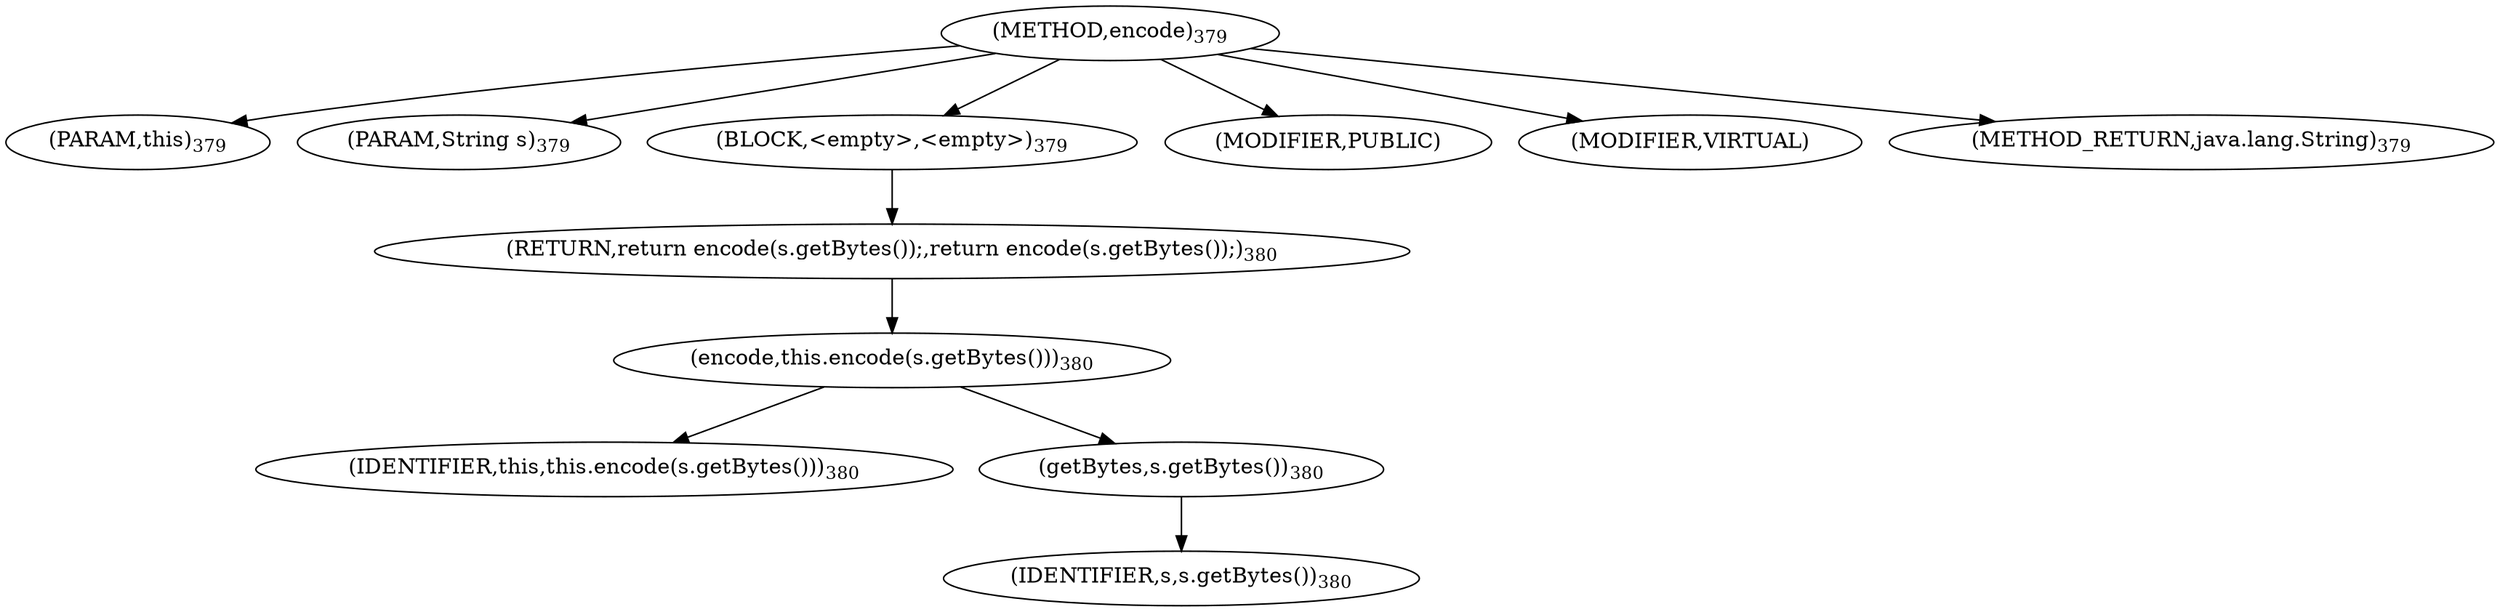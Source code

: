digraph "encode" {  
"683" [label = <(METHOD,encode)<SUB>379</SUB>> ]
"35" [label = <(PARAM,this)<SUB>379</SUB>> ]
"684" [label = <(PARAM,String s)<SUB>379</SUB>> ]
"685" [label = <(BLOCK,&lt;empty&gt;,&lt;empty&gt;)<SUB>379</SUB>> ]
"686" [label = <(RETURN,return encode(s.getBytes());,return encode(s.getBytes());)<SUB>380</SUB>> ]
"687" [label = <(encode,this.encode(s.getBytes()))<SUB>380</SUB>> ]
"34" [label = <(IDENTIFIER,this,this.encode(s.getBytes()))<SUB>380</SUB>> ]
"688" [label = <(getBytes,s.getBytes())<SUB>380</SUB>> ]
"689" [label = <(IDENTIFIER,s,s.getBytes())<SUB>380</SUB>> ]
"690" [label = <(MODIFIER,PUBLIC)> ]
"691" [label = <(MODIFIER,VIRTUAL)> ]
"692" [label = <(METHOD_RETURN,java.lang.String)<SUB>379</SUB>> ]
  "683" -> "35" 
  "683" -> "684" 
  "683" -> "685" 
  "683" -> "690" 
  "683" -> "691" 
  "683" -> "692" 
  "685" -> "686" 
  "686" -> "687" 
  "687" -> "34" 
  "687" -> "688" 
  "688" -> "689" 
}
